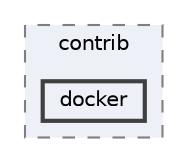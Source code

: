 digraph "runtime/EASTL/packages/mimalloc/contrib/docker"
{
 // LATEX_PDF_SIZE
  bgcolor="transparent";
  edge [fontname=Helvetica,fontsize=10,labelfontname=Helvetica,labelfontsize=10];
  node [fontname=Helvetica,fontsize=10,shape=box,height=0.2,width=0.4];
  compound=true
  subgraph clusterdir_4ecfc90e9b009d3573b0e76123d7f91a {
    graph [ bgcolor="#edf0f7", pencolor="grey50", label="contrib", fontname=Helvetica,fontsize=10 style="filled,dashed", URL="dir_4ecfc90e9b009d3573b0e76123d7f91a.html",tooltip=""]
  dir_a382c344f2e85b1778da1b8b61a24782 [label="docker", fillcolor="#edf0f7", color="grey25", style="filled,bold", URL="dir_a382c344f2e85b1778da1b8b61a24782.html",tooltip=""];
  }
}
